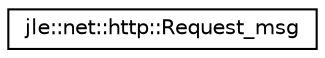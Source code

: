 digraph "Graphical Class Hierarchy"
{
  edge [fontname="Helvetica",fontsize="10",labelfontname="Helvetica",labelfontsize="10"];
  node [fontname="Helvetica",fontsize="10",shape=record];
  rankdir="LR";
  Node1 [label="jle::net::http::Request_msg",height=0.2,width=0.4,color="black", fillcolor="white", style="filled",URL="$structjle_1_1net_1_1http_1_1_request__msg.html"];
}

